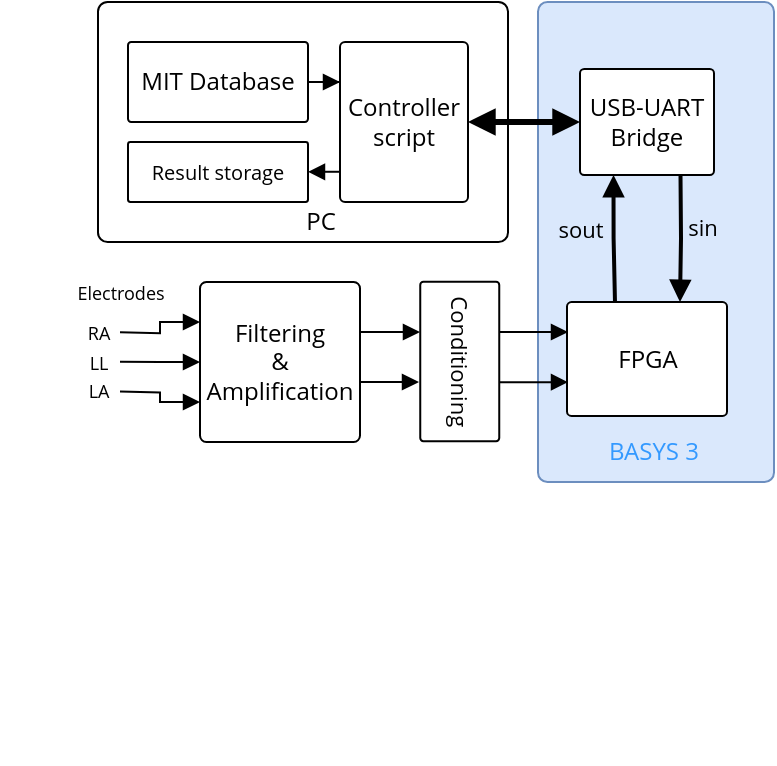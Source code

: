 <mxfile version="20.0.1" type="github">
  <diagram id="rzP6tae6U1hc_79Av_jn" name="Page-1">
    <mxGraphModel dx="879" dy="591" grid="1" gridSize="10" guides="1" tooltips="1" connect="1" arrows="1" fold="1" page="1" pageScale="1" pageWidth="827" pageHeight="1169" math="0" shadow="0">
      <root>
        <mxCell id="0" />
        <mxCell id="1" parent="0" />
        <mxCell id="Vbl4ubo63HSukG35lJOd-6" value="" style="group" vertex="1" connectable="0" parent="1">
          <mxGeometry x="74" y="60" width="215" height="200" as="geometry" />
        </mxCell>
        <mxCell id="gfudyUD8hbizQsuXedw7-13" value="&lt;font data-font-src=&quot;https://fonts.googleapis.com/css?family=Open+Sans&quot; face=&quot;Open Sans&quot;&gt;PC&lt;/font&gt;" style="rounded=1;whiteSpace=wrap;html=1;movableLabel=1;arcSize=4;" parent="Vbl4ubo63HSukG35lJOd-6" vertex="1">
          <mxGeometry x="-15" y="-20" width="205" height="120" as="geometry">
            <mxPoint x="9" y="50" as="offset" />
          </mxGeometry>
        </mxCell>
        <mxCell id="Vbl4ubo63HSukG35lJOd-12" value="" style="edgeStyle=orthogonalEdgeStyle;rounded=0;orthogonalLoop=1;jettySize=auto;html=1;fontFamily=Open Sans;fontSource=https%3A%2F%2Ffonts.googleapis.com%2Fcss%3Ffamily%3DOpen%2BSans;entryX=0;entryY=0.25;entryDx=0;entryDy=0;endArrow=block;endFill=1;" edge="1" parent="Vbl4ubo63HSukG35lJOd-6" source="gfudyUD8hbizQsuXedw7-15" target="gfudyUD8hbizQsuXedw7-14">
          <mxGeometry relative="1" as="geometry" />
        </mxCell>
        <mxCell id="gfudyUD8hbizQsuXedw7-15" value="&lt;font data-font-src=&quot;https://fonts.googleapis.com/css?family=Open+Sans&quot; face=&quot;Open Sans&quot;&gt;MIT Database&lt;/font&gt;" style="rounded=1;whiteSpace=wrap;html=1;arcSize=4;" parent="Vbl4ubo63HSukG35lJOd-6" vertex="1">
          <mxGeometry width="90" height="40" as="geometry" />
        </mxCell>
        <mxCell id="gfudyUD8hbizQsuXedw7-24" value="&lt;font data-font-src=&quot;https://fonts.googleapis.com/css?family=Open+Sans&quot; face=&quot;Open Sans&quot; style=&quot;font-size: 10px&quot;&gt;Result storage&lt;/font&gt;" style="rounded=1;whiteSpace=wrap;html=1;arcSize=4;" parent="Vbl4ubo63HSukG35lJOd-6" vertex="1">
          <mxGeometry y="50" width="90" height="30" as="geometry" />
        </mxCell>
        <mxCell id="gfudyUD8hbizQsuXedw7-14" value="&lt;font data-font-src=&quot;https://fonts.googleapis.com/css?family=Open+Sans&quot; face=&quot;Open Sans&quot;&gt;Controller&lt;br&gt;script&lt;br&gt;&lt;/font&gt;" style="rounded=1;whiteSpace=wrap;html=1;imageWidth=24;arcSize=4;" parent="Vbl4ubo63HSukG35lJOd-6" vertex="1">
          <mxGeometry x="106" width="64" height="80" as="geometry" />
        </mxCell>
        <mxCell id="Vbl4ubo63HSukG35lJOd-16" value="" style="edgeStyle=orthogonalEdgeStyle;rounded=0;orthogonalLoop=1;jettySize=auto;html=1;fontFamily=Open Sans;fontSource=https%3A%2F%2Ffonts.googleapis.com%2Fcss%3Ffamily%3DOpen%2BSans;entryX=0;entryY=0.25;entryDx=0;entryDy=0;startArrow=block;startFill=1;endArrow=none;endFill=0;" edge="1" parent="Vbl4ubo63HSukG35lJOd-6">
          <mxGeometry relative="1" as="geometry">
            <mxPoint x="90" y="64.89" as="sourcePoint" />
            <mxPoint x="106" y="64.89" as="targetPoint" />
          </mxGeometry>
        </mxCell>
        <mxCell id="Vbl4ubo63HSukG35lJOd-4" value="" style="group" vertex="1" connectable="0" parent="Vbl4ubo63HSukG35lJOd-6">
          <mxGeometry x="-64" y="110" width="180" height="90" as="geometry" />
        </mxCell>
        <mxCell id="gfudyUD8hbizQsuXedw7-17" style="edgeStyle=orthogonalEdgeStyle;rounded=0;orthogonalLoop=1;jettySize=auto;html=1;exitX=0;exitY=0.75;exitDx=0;exitDy=0;fontSize=9;fontColor=#3399FF;startArrow=block;startFill=1;endArrow=none;endFill=0;" parent="Vbl4ubo63HSukG35lJOd-4" source="Tux2hPUuRy_x0GbL0UM1-5" edge="1">
          <mxGeometry relative="1" as="geometry">
            <mxPoint x="60" y="64.696" as="targetPoint" />
          </mxGeometry>
        </mxCell>
        <mxCell id="gfudyUD8hbizQsuXedw7-18" style="edgeStyle=orthogonalEdgeStyle;rounded=0;orthogonalLoop=1;jettySize=auto;html=1;exitX=0;exitY=0.5;exitDx=0;exitDy=0;fontSize=9;fontColor=#3399FF;startArrow=block;startFill=1;endArrow=none;endFill=0;" parent="Vbl4ubo63HSukG35lJOd-4" source="Tux2hPUuRy_x0GbL0UM1-5" edge="1">
          <mxGeometry relative="1" as="geometry">
            <mxPoint x="60" y="49.913" as="targetPoint" />
          </mxGeometry>
        </mxCell>
        <mxCell id="gfudyUD8hbizQsuXedw7-19" style="edgeStyle=orthogonalEdgeStyle;rounded=0;orthogonalLoop=1;jettySize=auto;html=1;exitX=0;exitY=0.25;exitDx=0;exitDy=0;fontSize=9;fontColor=#3399FF;startArrow=block;startFill=1;endArrow=none;endFill=0;" parent="Vbl4ubo63HSukG35lJOd-4" source="Tux2hPUuRy_x0GbL0UM1-5" edge="1">
          <mxGeometry relative="1" as="geometry">
            <mxPoint x="60" y="35.13" as="targetPoint" />
          </mxGeometry>
        </mxCell>
        <mxCell id="Tux2hPUuRy_x0GbL0UM1-5" value="&lt;font face=&quot;Open Sans&quot;&gt;Filtering&lt;br&gt;&amp;amp;&lt;br&gt;Amplification&lt;br&gt;&lt;/font&gt;" style="rounded=1;whiteSpace=wrap;html=1;arcSize=4;" parent="Vbl4ubo63HSukG35lJOd-4" vertex="1">
          <mxGeometry x="100" y="10" width="80" height="80" as="geometry" />
        </mxCell>
        <mxCell id="gfudyUD8hbizQsuXedw7-20" value="&lt;font data-font-src=&quot;https://fonts.googleapis.com/css?family=Open+Sans&quot; color=&quot;#000000&quot;&gt;RA&lt;/font&gt;" style="text;html=1;align=center;verticalAlign=middle;resizable=0;points=[];autosize=1;strokeColor=none;fillColor=none;fontSize=9;fontColor=#3399FF;fontFamily=Open Sans;fontSource=https%3A%2F%2Ffonts.googleapis.com%2Fcss%3Ffamily%3DOpen%2BSans;" parent="Vbl4ubo63HSukG35lJOd-4" vertex="1">
          <mxGeometry x="34" y="26" width="30" height="20" as="geometry" />
        </mxCell>
        <mxCell id="gfudyUD8hbizQsuXedw7-21" value="&lt;font data-font-src=&quot;https://fonts.googleapis.com/css?family=Open+Sans&quot; color=&quot;#000000&quot;&gt;LL&lt;/font&gt;" style="text;html=1;align=center;verticalAlign=middle;resizable=0;points=[];autosize=1;strokeColor=none;fillColor=none;fontSize=9;fontColor=#3399FF;fontFamily=Open Sans;fontSource=https%3A%2F%2Ffonts.googleapis.com%2Fcss%3Ffamily%3DOpen%2BSans;" parent="Vbl4ubo63HSukG35lJOd-4" vertex="1">
          <mxGeometry x="39" y="41" width="20" height="20" as="geometry" />
        </mxCell>
        <mxCell id="gfudyUD8hbizQsuXedw7-22" value="&lt;font data-font-src=&quot;https://fonts.googleapis.com/css?family=Open+Sans&quot; face=&quot;Open Sans&quot; color=&quot;#000000&quot;&gt;LA&lt;/font&gt;" style="text;html=1;align=center;verticalAlign=middle;resizable=0;points=[];autosize=1;strokeColor=none;fillColor=none;fontSize=9;fontColor=#3399FF;" parent="Vbl4ubo63HSukG35lJOd-4" vertex="1">
          <mxGeometry x="34" y="55" width="30" height="20" as="geometry" />
        </mxCell>
        <mxCell id="Tux2hPUuRy_x0GbL0UM1-11" value="&lt;font data-font-src=&quot;https://fonts.googleapis.com/css?family=Open+Sans&quot; style=&quot;font-size: 9px;&quot;&gt;Electrodes&lt;/font&gt;" style="text;html=1;align=center;verticalAlign=middle;resizable=0;points=[];autosize=1;strokeColor=none;fillColor=none;fontFamily=Open Sans;fontSource=https%3A%2F%2Ffonts.googleapis.com%2Fcss%3Ffamily%3DOpen%2BSans;fontSize=9;" parent="Vbl4ubo63HSukG35lJOd-4" vertex="1">
          <mxGeometry x="30" y="6" width="60" height="20" as="geometry" />
        </mxCell>
        <mxCell id="Vbl4ubo63HSukG35lJOd-26" value="&lt;font style=&quot;font-size: 11px;&quot; face=&quot;Open Sans&quot;&gt;Conditioning&lt;/font&gt;" style="rounded=1;whiteSpace=wrap;html=1;arcSize=4;rotation=90;" vertex="1" parent="Vbl4ubo63HSukG35lJOd-6">
          <mxGeometry x="126" y="140" width="79.75" height="39.5" as="geometry" />
        </mxCell>
        <mxCell id="Vbl4ubo63HSukG35lJOd-27" style="edgeStyle=orthogonalEdgeStyle;rounded=0;orthogonalLoop=1;jettySize=auto;html=1;endArrow=block;endFill=1;entryX=0.006;entryY=0.261;entryDx=0;entryDy=0;entryPerimeter=0;" edge="1" parent="1">
          <mxGeometry relative="1" as="geometry">
            <mxPoint x="190" y="230" as="sourcePoint" />
            <mxPoint x="219.51" y="229.617" as="targetPoint" />
            <Array as="points" />
          </mxGeometry>
        </mxCell>
        <mxCell id="Vbl4ubo63HSukG35lJOd-28" style="edgeStyle=orthogonalEdgeStyle;rounded=0;orthogonalLoop=1;jettySize=auto;html=1;endArrow=block;endFill=1;entryX=0.006;entryY=0.261;entryDx=0;entryDy=0;entryPerimeter=0;" edge="1" parent="1">
          <mxGeometry relative="1" as="geometry">
            <mxPoint x="190" y="205" as="sourcePoint" />
            <mxPoint x="219.99" y="204.997" as="targetPoint" />
          </mxGeometry>
        </mxCell>
        <mxCell id="Vbl4ubo63HSukG35lJOd-32" value="" style="group" vertex="1" connectable="0" parent="1">
          <mxGeometry x="278" y="73.5" width="118" height="347.5" as="geometry" />
        </mxCell>
        <mxCell id="Tux2hPUuRy_x0GbL0UM1-7" value="Pmod" style="text;html=1;align=center;verticalAlign=middle;resizable=0;points=[];autosize=1;strokeColor=none;fillColor=none;" parent="Vbl4ubo63HSukG35lJOd-32" vertex="1">
          <mxGeometry x="1" y="121.5" width="50" height="20" as="geometry" />
        </mxCell>
        <mxCell id="Tux2hPUuRy_x0GbL0UM1-4" value="&lt;font data-font-src=&quot;https://fonts.googleapis.com/css?family=Open+Sans&quot; face=&quot;Open Sans&quot; color=&quot;#3399ff&quot;&gt;BASYS 3&lt;/font&gt;" style="rounded=1;whiteSpace=wrap;html=1;spacingBottom=73;fillColor=#dae8fc;strokeColor=#6c8ebf;movableLabel=1;arcSize=4;" parent="Vbl4ubo63HSukG35lJOd-32" vertex="1">
          <mxGeometry x="1" y="-33.5" width="118" height="240" as="geometry">
            <mxPoint x="-1" y="141" as="offset" />
          </mxGeometry>
        </mxCell>
        <mxCell id="Vbl4ubo63HSukG35lJOd-18" style="edgeStyle=orthogonalEdgeStyle;rounded=0;orthogonalLoop=1;jettySize=auto;html=1;entryX=0.75;entryY=1;entryDx=0;entryDy=0;fontFamily=Open Sans;fontSource=https%3A%2F%2Ffonts.googleapis.com%2Fcss%3Ffamily%3DOpen%2BSans;startArrow=block;startFill=1;endArrow=none;endFill=0;strokeWidth=2;fillColor=default;" edge="1" parent="Vbl4ubo63HSukG35lJOd-32" target="Tux2hPUuRy_x0GbL0UM1-15">
          <mxGeometry relative="1" as="geometry">
            <mxPoint x="72" y="116.5" as="sourcePoint" />
          </mxGeometry>
        </mxCell>
        <mxCell id="Vbl4ubo63HSukG35lJOd-20" value="sin" style="edgeLabel;html=1;align=center;verticalAlign=middle;resizable=0;points=[];fontFamily=Open Sans;labelBackgroundColor=none;" vertex="1" connectable="0" parent="Vbl4ubo63HSukG35lJOd-18">
          <mxGeometry x="0.179" relative="1" as="geometry">
            <mxPoint x="10" y="-1" as="offset" />
          </mxGeometry>
        </mxCell>
        <mxCell id="Vbl4ubo63HSukG35lJOd-1" value="&lt;font data-font-src=&quot;https://fonts.googleapis.com/css?family=Open+Sans&quot; face=&quot;Open Sans&quot;&gt;FPGA&lt;/font&gt;" style="rounded=1;whiteSpace=wrap;html=1;arcSize=4;" vertex="1" parent="Vbl4ubo63HSukG35lJOd-32">
          <mxGeometry x="15.5" y="116.5" width="80" height="57" as="geometry" />
        </mxCell>
        <mxCell id="Vbl4ubo63HSukG35lJOd-17" style="edgeStyle=orthogonalEdgeStyle;rounded=0;orthogonalLoop=1;jettySize=auto;html=1;exitX=0.25;exitY=1;exitDx=0;exitDy=0;entryX=0.3;entryY=0.007;entryDx=0;entryDy=0;fontFamily=Open Sans;fontSource=https%3A%2F%2Ffonts.googleapis.com%2Fcss%3Ffamily%3DOpen%2BSans;startArrow=block;startFill=1;endArrow=none;endFill=0;strokeWidth=2;fillColor=default;entryPerimeter=0;" edge="1" parent="Vbl4ubo63HSukG35lJOd-32" source="Tux2hPUuRy_x0GbL0UM1-15" target="Vbl4ubo63HSukG35lJOd-1">
          <mxGeometry relative="1" as="geometry" />
        </mxCell>
        <mxCell id="Vbl4ubo63HSukG35lJOd-19" value="sout" style="edgeLabel;html=1;align=center;verticalAlign=middle;resizable=0;points=[];fontFamily=Open Sans;labelBackgroundColor=none;" vertex="1" connectable="0" parent="Vbl4ubo63HSukG35lJOd-17">
          <mxGeometry x="-0.284" relative="1" as="geometry">
            <mxPoint x="-17" y="3" as="offset" />
          </mxGeometry>
        </mxCell>
        <mxCell id="Tux2hPUuRy_x0GbL0UM1-15" value="&lt;font data-font-src=&quot;https://fonts.googleapis.com/css?family=Open+Sans&quot; face=&quot;Open Sans&quot;&gt;USB-UART&lt;br&gt;Bridge&lt;/font&gt;" style="rounded=1;whiteSpace=wrap;html=1;fontFamily=Lucida Console;arcSize=4;" parent="Vbl4ubo63HSukG35lJOd-32" vertex="1">
          <mxGeometry x="22" width="67" height="53" as="geometry" />
        </mxCell>
        <mxCell id="Vbl4ubo63HSukG35lJOd-23" style="edgeStyle=orthogonalEdgeStyle;rounded=0;orthogonalLoop=1;jettySize=auto;html=1;exitX=0.5;exitY=1;exitDx=0;exitDy=0;fontFamily=Open Sans;fontSource=https%3A%2F%2Ffonts.googleapis.com%2Fcss%3Ffamily%3DOpen%2BSans;startArrow=classic;startFill=1;endArrow=none;endFill=0;strokeWidth=2;fillColor=default;" edge="1" parent="Vbl4ubo63HSukG35lJOd-32" source="Tux2hPUuRy_x0GbL0UM1-4" target="Tux2hPUuRy_x0GbL0UM1-4">
          <mxGeometry relative="1" as="geometry" />
        </mxCell>
        <mxCell id="Vbl4ubo63HSukG35lJOd-7" style="edgeStyle=orthogonalEdgeStyle;rounded=0;orthogonalLoop=1;jettySize=auto;html=1;exitX=1;exitY=0.5;exitDx=0;exitDy=0;entryX=0;entryY=0.5;entryDx=0;entryDy=0;fontFamily=Open Sans;fontSource=https%3A%2F%2Ffonts.googleapis.com%2Fcss%3Ffamily%3DOpen%2BSans;startArrow=block;startFill=1;strokeWidth=3;endArrow=block;endFill=1;" edge="1" parent="1" source="gfudyUD8hbizQsuXedw7-14" target="Tux2hPUuRy_x0GbL0UM1-15">
          <mxGeometry relative="1" as="geometry" />
        </mxCell>
        <mxCell id="gfudyUD8hbizQsuXedw7-6" style="edgeStyle=orthogonalEdgeStyle;rounded=0;orthogonalLoop=1;jettySize=auto;html=1;endArrow=block;endFill=1;entryX=0.006;entryY=0.261;entryDx=0;entryDy=0;entryPerimeter=0;" parent="1" target="Vbl4ubo63HSukG35lJOd-1" edge="1">
          <mxGeometry relative="1" as="geometry">
            <mxPoint x="260" y="205" as="sourcePoint" />
            <mxPoint x="250" y="210" as="targetPoint" />
          </mxGeometry>
        </mxCell>
        <mxCell id="Vbl4ubo63HSukG35lJOd-33" style="edgeStyle=orthogonalEdgeStyle;rounded=0;orthogonalLoop=1;jettySize=auto;html=1;endArrow=block;endFill=1;entryX=0.006;entryY=0.261;entryDx=0;entryDy=0;entryPerimeter=0;" edge="1" parent="1">
          <mxGeometry relative="1" as="geometry">
            <mxPoint x="260" y="230.12" as="sourcePoint" />
            <mxPoint x="293.98" y="229.997" as="targetPoint" />
          </mxGeometry>
        </mxCell>
      </root>
    </mxGraphModel>
  </diagram>
</mxfile>

